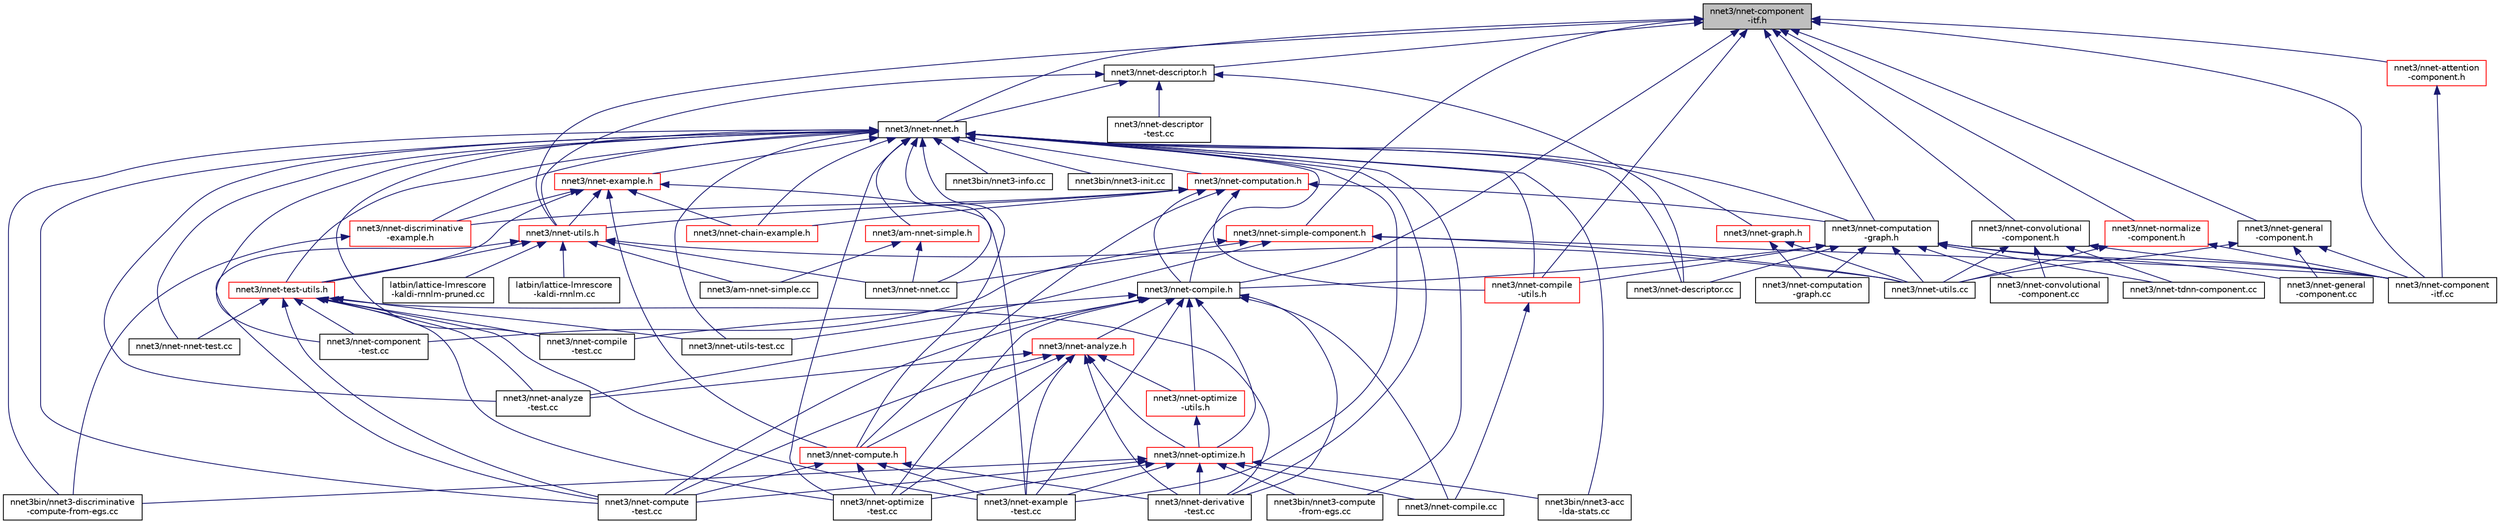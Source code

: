 digraph "nnet3/nnet-component-itf.h"
{
  edge [fontname="Helvetica",fontsize="10",labelfontname="Helvetica",labelfontsize="10"];
  node [fontname="Helvetica",fontsize="10",shape=record];
  Node87 [label="nnet3/nnet-component\l-itf.h",height=0.2,width=0.4,color="black", fillcolor="grey75", style="filled", fontcolor="black"];
  Node87 -> Node88 [dir="back",color="midnightblue",fontsize="10",style="solid",fontname="Helvetica"];
  Node88 [label="nnet3/nnet-compile.h",height=0.2,width=0.4,color="black", fillcolor="white", style="filled",URL="$nnet-compile_8h.html"];
  Node88 -> Node89 [dir="back",color="midnightblue",fontsize="10",style="solid",fontname="Helvetica"];
  Node89 [label="nnet3/nnet-optimize.h",height=0.2,width=0.4,color="red", fillcolor="white", style="filled",URL="$nnet-optimize_8h.html"];
  Node89 -> Node126 [dir="back",color="midnightblue",fontsize="10",style="solid",fontname="Helvetica"];
  Node126 [label="nnet3/nnet-compile.cc",height=0.2,width=0.4,color="black", fillcolor="white", style="filled",URL="$nnet-compile_8cc.html"];
  Node89 -> Node94 [dir="back",color="midnightblue",fontsize="10",style="solid",fontname="Helvetica"];
  Node94 [label="nnet3/nnet-compute\l-test.cc",height=0.2,width=0.4,color="black", fillcolor="white", style="filled",URL="$nnet3_2nnet-compute-test_8cc.html"];
  Node89 -> Node127 [dir="back",color="midnightblue",fontsize="10",style="solid",fontname="Helvetica"];
  Node127 [label="nnet3/nnet-derivative\l-test.cc",height=0.2,width=0.4,color="black", fillcolor="white", style="filled",URL="$nnet-derivative-test_8cc.html"];
  Node89 -> Node128 [dir="back",color="midnightblue",fontsize="10",style="solid",fontname="Helvetica"];
  Node128 [label="nnet3/nnet-example\l-test.cc",height=0.2,width=0.4,color="black", fillcolor="white", style="filled",URL="$nnet-example-test_8cc.html"];
  Node89 -> Node129 [dir="back",color="midnightblue",fontsize="10",style="solid",fontname="Helvetica"];
  Node129 [label="nnet3/nnet-optimize\l-test.cc",height=0.2,width=0.4,color="black", fillcolor="white", style="filled",URL="$nnet-optimize-test_8cc.html"];
  Node89 -> Node132 [dir="back",color="midnightblue",fontsize="10",style="solid",fontname="Helvetica"];
  Node132 [label="nnet3bin/nnet3-acc\l-lda-stats.cc",height=0.2,width=0.4,color="black", fillcolor="white", style="filled",URL="$nnet3-acc-lda-stats_8cc.html"];
  Node89 -> Node133 [dir="back",color="midnightblue",fontsize="10",style="solid",fontname="Helvetica"];
  Node133 [label="nnet3bin/nnet3-compute\l-from-egs.cc",height=0.2,width=0.4,color="black", fillcolor="white", style="filled",URL="$nnet3-compute-from-egs_8cc.html"];
  Node89 -> Node134 [dir="back",color="midnightblue",fontsize="10",style="solid",fontname="Helvetica"];
  Node134 [label="nnet3bin/nnet3-discriminative\l-compute-from-egs.cc",height=0.2,width=0.4,color="black", fillcolor="white", style="filled",URL="$nnet3-discriminative-compute-from-egs_8cc.html"];
  Node88 -> Node135 [dir="back",color="midnightblue",fontsize="10",style="solid",fontname="Helvetica"];
  Node135 [label="nnet3/nnet-analyze.h",height=0.2,width=0.4,color="red", fillcolor="white", style="filled",URL="$nnet-analyze_8h.html",tooltip="This file contains utilities for analyzing and checking computations, which are used in the optimizat..."];
  Node135 -> Node89 [dir="back",color="midnightblue",fontsize="10",style="solid",fontname="Helvetica"];
  Node135 -> Node136 [dir="back",color="midnightblue",fontsize="10",style="solid",fontname="Helvetica"];
  Node136 [label="nnet3/nnet-optimize\l-utils.h",height=0.2,width=0.4,color="red", fillcolor="white", style="filled",URL="$nnet-optimize-utils_8h.html"];
  Node136 -> Node89 [dir="back",color="midnightblue",fontsize="10",style="solid",fontname="Helvetica"];
  Node135 -> Node137 [dir="back",color="midnightblue",fontsize="10",style="solid",fontname="Helvetica"];
  Node137 [label="nnet3/nnet-compute.h",height=0.2,width=0.4,color="red", fillcolor="white", style="filled",URL="$nnet3_2nnet-compute_8h.html"];
  Node137 -> Node94 [dir="back",color="midnightblue",fontsize="10",style="solid",fontname="Helvetica"];
  Node137 -> Node127 [dir="back",color="midnightblue",fontsize="10",style="solid",fontname="Helvetica"];
  Node137 -> Node128 [dir="back",color="midnightblue",fontsize="10",style="solid",fontname="Helvetica"];
  Node137 -> Node129 [dir="back",color="midnightblue",fontsize="10",style="solid",fontname="Helvetica"];
  Node135 -> Node156 [dir="back",color="midnightblue",fontsize="10",style="solid",fontname="Helvetica"];
  Node156 [label="nnet3/nnet-analyze\l-test.cc",height=0.2,width=0.4,color="black", fillcolor="white", style="filled",URL="$nnet-analyze-test_8cc.html"];
  Node135 -> Node94 [dir="back",color="midnightblue",fontsize="10",style="solid",fontname="Helvetica"];
  Node135 -> Node127 [dir="back",color="midnightblue",fontsize="10",style="solid",fontname="Helvetica"];
  Node135 -> Node128 [dir="back",color="midnightblue",fontsize="10",style="solid",fontname="Helvetica"];
  Node135 -> Node129 [dir="back",color="midnightblue",fontsize="10",style="solid",fontname="Helvetica"];
  Node88 -> Node136 [dir="back",color="midnightblue",fontsize="10",style="solid",fontname="Helvetica"];
  Node88 -> Node156 [dir="back",color="midnightblue",fontsize="10",style="solid",fontname="Helvetica"];
  Node88 -> Node98 [dir="back",color="midnightblue",fontsize="10",style="solid",fontname="Helvetica"];
  Node98 [label="nnet3/nnet-compile\l-test.cc",height=0.2,width=0.4,color="black", fillcolor="white", style="filled",URL="$nnet-compile-test_8cc.html"];
  Node88 -> Node126 [dir="back",color="midnightblue",fontsize="10",style="solid",fontname="Helvetica"];
  Node88 -> Node94 [dir="back",color="midnightblue",fontsize="10",style="solid",fontname="Helvetica"];
  Node88 -> Node127 [dir="back",color="midnightblue",fontsize="10",style="solid",fontname="Helvetica"];
  Node88 -> Node128 [dir="back",color="midnightblue",fontsize="10",style="solid",fontname="Helvetica"];
  Node88 -> Node129 [dir="back",color="midnightblue",fontsize="10",style="solid",fontname="Helvetica"];
  Node87 -> Node158 [dir="back",color="midnightblue",fontsize="10",style="solid",fontname="Helvetica"];
  Node158 [label="nnet3/nnet-nnet.h",height=0.2,width=0.4,color="black", fillcolor="white", style="filled",URL="$_2nnet-nnet_8h.html"];
  Node158 -> Node88 [dir="back",color="midnightblue",fontsize="10",style="solid",fontname="Helvetica"];
  Node158 -> Node159 [dir="back",color="midnightblue",fontsize="10",style="solid",fontname="Helvetica"];
  Node159 [label="nnet3/nnet-computation.h",height=0.2,width=0.4,color="red", fillcolor="white", style="filled",URL="$nnet-computation_8h.html",tooltip="The two main classes defined in this header are struct ComputationRequest, which basically defines a ..."];
  Node159 -> Node88 [dir="back",color="midnightblue",fontsize="10",style="solid",fontname="Helvetica"];
  Node159 -> Node160 [dir="back",color="midnightblue",fontsize="10",style="solid",fontname="Helvetica"];
  Node160 [label="nnet3/nnet-computation\l-graph.h",height=0.2,width=0.4,color="black", fillcolor="white", style="filled",URL="$nnet-computation-graph_8h.html"];
  Node160 -> Node88 [dir="back",color="midnightblue",fontsize="10",style="solid",fontname="Helvetica"];
  Node160 -> Node161 [dir="back",color="midnightblue",fontsize="10",style="solid",fontname="Helvetica"];
  Node161 [label="nnet3/nnet-compile\l-utils.h",height=0.2,width=0.4,color="red", fillcolor="white", style="filled",URL="$nnet-compile-utils_8h.html"];
  Node161 -> Node126 [dir="back",color="midnightblue",fontsize="10",style="solid",fontname="Helvetica"];
  Node160 -> Node166 [dir="back",color="midnightblue",fontsize="10",style="solid",fontname="Helvetica"];
  Node166 [label="nnet3/nnet-component\l-itf.cc",height=0.2,width=0.4,color="black", fillcolor="white", style="filled",URL="$nnet-component-itf_8cc.html"];
  Node160 -> Node167 [dir="back",color="midnightblue",fontsize="10",style="solid",fontname="Helvetica"];
  Node167 [label="nnet3/nnet-computation\l-graph.cc",height=0.2,width=0.4,color="black", fillcolor="white", style="filled",URL="$nnet-computation-graph_8cc.html"];
  Node160 -> Node168 [dir="back",color="midnightblue",fontsize="10",style="solid",fontname="Helvetica"];
  Node168 [label="nnet3/nnet-convolutional\l-component.cc",height=0.2,width=0.4,color="black", fillcolor="white", style="filled",URL="$nnet-convolutional-component_8cc.html"];
  Node160 -> Node169 [dir="back",color="midnightblue",fontsize="10",style="solid",fontname="Helvetica"];
  Node169 [label="nnet3/nnet-descriptor.cc",height=0.2,width=0.4,color="black", fillcolor="white", style="filled",URL="$nnet-descriptor_8cc.html"];
  Node160 -> Node170 [dir="back",color="midnightblue",fontsize="10",style="solid",fontname="Helvetica"];
  Node170 [label="nnet3/nnet-general\l-component.cc",height=0.2,width=0.4,color="black", fillcolor="white", style="filled",URL="$nnet-general-component_8cc.html"];
  Node160 -> Node171 [dir="back",color="midnightblue",fontsize="10",style="solid",fontname="Helvetica"];
  Node171 [label="nnet3/nnet-tdnn-component.cc",height=0.2,width=0.4,color="black", fillcolor="white", style="filled",URL="$nnet-tdnn-component_8cc.html"];
  Node160 -> Node114 [dir="back",color="midnightblue",fontsize="10",style="solid",fontname="Helvetica"];
  Node114 [label="nnet3/nnet-utils.cc",height=0.2,width=0.4,color="black", fillcolor="white", style="filled",URL="$nnet-utils_8cc.html"];
  Node159 -> Node137 [dir="back",color="midnightblue",fontsize="10",style="solid",fontname="Helvetica"];
  Node159 -> Node172 [dir="back",color="midnightblue",fontsize="10",style="solid",fontname="Helvetica"];
  Node172 [label="nnet3/nnet-utils.h",height=0.2,width=0.4,color="red", fillcolor="white", style="filled",URL="$_2nnet-utils_8h.html",tooltip="This file contains some miscellaneous functions dealing with class Nnet. "];
  Node172 -> Node173 [dir="back",color="midnightblue",fontsize="10",style="solid",fontname="Helvetica"];
  Node173 [label="latbin/lattice-lmrescore\l-kaldi-rnnlm-pruned.cc",height=0.2,width=0.4,color="black", fillcolor="white", style="filled",URL="$lattice-lmrescore-kaldi-rnnlm-pruned_8cc.html"];
  Node172 -> Node174 [dir="back",color="midnightblue",fontsize="10",style="solid",fontname="Helvetica"];
  Node174 [label="latbin/lattice-lmrescore\l-kaldi-rnnlm.cc",height=0.2,width=0.4,color="black", fillcolor="white", style="filled",URL="$lattice-lmrescore-kaldi-rnnlm_8cc.html"];
  Node172 -> Node175 [dir="back",color="midnightblue",fontsize="10",style="solid",fontname="Helvetica"];
  Node175 [label="nnet3/am-nnet-simple.cc",height=0.2,width=0.4,color="black", fillcolor="white", style="filled",URL="$am-nnet-simple_8cc.html"];
  Node172 -> Node176 [dir="back",color="midnightblue",fontsize="10",style="solid",fontname="Helvetica"];
  Node176 [label="nnet3/nnet-test-utils.h",height=0.2,width=0.4,color="red", fillcolor="white", style="filled",URL="$nnet-test-utils_8h.html",tooltip="This file contains various routines that are useful in test code. "];
  Node176 -> Node156 [dir="back",color="midnightblue",fontsize="10",style="solid",fontname="Helvetica"];
  Node176 -> Node98 [dir="back",color="midnightblue",fontsize="10",style="solid",fontname="Helvetica"];
  Node176 -> Node177 [dir="back",color="midnightblue",fontsize="10",style="solid",fontname="Helvetica"];
  Node177 [label="nnet3/nnet-component\l-test.cc",height=0.2,width=0.4,color="black", fillcolor="white", style="filled",URL="$_2nnet-component-test_8cc.html"];
  Node176 -> Node94 [dir="back",color="midnightblue",fontsize="10",style="solid",fontname="Helvetica"];
  Node176 -> Node127 [dir="back",color="midnightblue",fontsize="10",style="solid",fontname="Helvetica"];
  Node176 -> Node128 [dir="back",color="midnightblue",fontsize="10",style="solid",fontname="Helvetica"];
  Node176 -> Node178 [dir="back",color="midnightblue",fontsize="10",style="solid",fontname="Helvetica"];
  Node178 [label="nnet3/nnet-nnet-test.cc",height=0.2,width=0.4,color="black", fillcolor="white", style="filled",URL="$nnet3_2nnet-nnet-test_8cc.html"];
  Node176 -> Node129 [dir="back",color="midnightblue",fontsize="10",style="solid",fontname="Helvetica"];
  Node176 -> Node180 [dir="back",color="midnightblue",fontsize="10",style="solid",fontname="Helvetica"];
  Node180 [label="nnet3/nnet-utils-test.cc",height=0.2,width=0.4,color="black", fillcolor="white", style="filled",URL="$nnet-utils-test_8cc.html"];
  Node172 -> Node94 [dir="back",color="midnightblue",fontsize="10",style="solid",fontname="Helvetica"];
  Node172 -> Node181 [dir="back",color="midnightblue",fontsize="10",style="solid",fontname="Helvetica"];
  Node181 [label="nnet3/nnet-nnet.cc",height=0.2,width=0.4,color="black", fillcolor="white", style="filled",URL="$_2nnet-nnet_8cc.html"];
  Node172 -> Node114 [dir="back",color="midnightblue",fontsize="10",style="solid",fontname="Helvetica"];
  Node159 -> Node161 [dir="back",color="midnightblue",fontsize="10",style="solid",fontname="Helvetica"];
  Node159 -> Node139 [dir="back",color="midnightblue",fontsize="10",style="solid",fontname="Helvetica"];
  Node139 [label="nnet3/nnet-chain-example.h",height=0.2,width=0.4,color="red", fillcolor="white", style="filled",URL="$nnet-chain-example_8h.html"];
  Node159 -> Node141 [dir="back",color="midnightblue",fontsize="10",style="solid",fontname="Helvetica"];
  Node141 [label="nnet3/nnet-discriminative\l-example.h",height=0.2,width=0.4,color="red", fillcolor="white", style="filled",URL="$nnet-discriminative-example_8h.html"];
  Node141 -> Node134 [dir="back",color="midnightblue",fontsize="10",style="solid",fontname="Helvetica"];
  Node158 -> Node160 [dir="back",color="midnightblue",fontsize="10",style="solid",fontname="Helvetica"];
  Node158 -> Node137 [dir="back",color="midnightblue",fontsize="10",style="solid",fontname="Helvetica"];
  Node158 -> Node186 [dir="back",color="midnightblue",fontsize="10",style="solid",fontname="Helvetica"];
  Node186 [label="nnet3/nnet-example.h",height=0.2,width=0.4,color="red", fillcolor="white", style="filled",URL="$nnet3_2nnet-example_8h.html"];
  Node186 -> Node137 [dir="back",color="midnightblue",fontsize="10",style="solid",fontname="Helvetica"];
  Node186 -> Node172 [dir="back",color="midnightblue",fontsize="10",style="solid",fontname="Helvetica"];
  Node186 -> Node176 [dir="back",color="midnightblue",fontsize="10",style="solid",fontname="Helvetica"];
  Node186 -> Node139 [dir="back",color="midnightblue",fontsize="10",style="solid",fontname="Helvetica"];
  Node186 -> Node141 [dir="back",color="midnightblue",fontsize="10",style="solid",fontname="Helvetica"];
  Node186 -> Node128 [dir="back",color="midnightblue",fontsize="10",style="solid",fontname="Helvetica"];
  Node158 -> Node191 [dir="back",color="midnightblue",fontsize="10",style="solid",fontname="Helvetica"];
  Node191 [label="nnet3/am-nnet-simple.h",height=0.2,width=0.4,color="red", fillcolor="white", style="filled",URL="$am-nnet-simple_8h.html"];
  Node191 -> Node175 [dir="back",color="midnightblue",fontsize="10",style="solid",fontname="Helvetica"];
  Node191 -> Node181 [dir="back",color="midnightblue",fontsize="10",style="solid",fontname="Helvetica"];
  Node158 -> Node161 [dir="back",color="midnightblue",fontsize="10",style="solid",fontname="Helvetica"];
  Node158 -> Node156 [dir="back",color="midnightblue",fontsize="10",style="solid",fontname="Helvetica"];
  Node158 -> Node176 [dir="back",color="midnightblue",fontsize="10",style="solid",fontname="Helvetica"];
  Node158 -> Node139 [dir="back",color="midnightblue",fontsize="10",style="solid",fontname="Helvetica"];
  Node158 -> Node98 [dir="back",color="midnightblue",fontsize="10",style="solid",fontname="Helvetica"];
  Node158 -> Node177 [dir="back",color="midnightblue",fontsize="10",style="solid",fontname="Helvetica"];
  Node158 -> Node196 [dir="back",color="midnightblue",fontsize="10",style="solid",fontname="Helvetica"];
  Node196 [label="nnet3/nnet-graph.h",height=0.2,width=0.4,color="red", fillcolor="white", style="filled",URL="$nnet-graph_8h.html",tooltip="This file contains a few functions that treat the neural net as a graph on nodes: e..."];
  Node196 -> Node167 [dir="back",color="midnightblue",fontsize="10",style="solid",fontname="Helvetica"];
  Node196 -> Node114 [dir="back",color="midnightblue",fontsize="10",style="solid",fontname="Helvetica"];
  Node158 -> Node94 [dir="back",color="midnightblue",fontsize="10",style="solid",fontname="Helvetica"];
  Node158 -> Node127 [dir="back",color="midnightblue",fontsize="10",style="solid",fontname="Helvetica"];
  Node158 -> Node169 [dir="back",color="midnightblue",fontsize="10",style="solid",fontname="Helvetica"];
  Node158 -> Node141 [dir="back",color="midnightblue",fontsize="10",style="solid",fontname="Helvetica"];
  Node158 -> Node128 [dir="back",color="midnightblue",fontsize="10",style="solid",fontname="Helvetica"];
  Node158 -> Node178 [dir="back",color="midnightblue",fontsize="10",style="solid",fontname="Helvetica"];
  Node158 -> Node181 [dir="back",color="midnightblue",fontsize="10",style="solid",fontname="Helvetica"];
  Node158 -> Node129 [dir="back",color="midnightblue",fontsize="10",style="solid",fontname="Helvetica"];
  Node158 -> Node180 [dir="back",color="midnightblue",fontsize="10",style="solid",fontname="Helvetica"];
  Node158 -> Node132 [dir="back",color="midnightblue",fontsize="10",style="solid",fontname="Helvetica"];
  Node158 -> Node133 [dir="back",color="midnightblue",fontsize="10",style="solid",fontname="Helvetica"];
  Node158 -> Node134 [dir="back",color="midnightblue",fontsize="10",style="solid",fontname="Helvetica"];
  Node158 -> Node199 [dir="back",color="midnightblue",fontsize="10",style="solid",fontname="Helvetica"];
  Node199 [label="nnet3bin/nnet3-info.cc",height=0.2,width=0.4,color="black", fillcolor="white", style="filled",URL="$nnet3-info_8cc.html"];
  Node158 -> Node200 [dir="back",color="midnightblue",fontsize="10",style="solid",fontname="Helvetica"];
  Node200 [label="nnet3bin/nnet3-init.cc",height=0.2,width=0.4,color="black", fillcolor="white", style="filled",URL="$nnet3-init_8cc.html"];
  Node87 -> Node201 [dir="back",color="midnightblue",fontsize="10",style="solid",fontname="Helvetica"];
  Node201 [label="nnet3/nnet-descriptor.h",height=0.2,width=0.4,color="black", fillcolor="white", style="filled",URL="$nnet-descriptor_8h.html",tooltip="This file contains class definitions for classes ForwardingDescriptor, SumDescriptor and Descriptor..."];
  Node201 -> Node158 [dir="back",color="midnightblue",fontsize="10",style="solid",fontname="Helvetica"];
  Node201 -> Node172 [dir="back",color="midnightblue",fontsize="10",style="solid",fontname="Helvetica"];
  Node201 -> Node202 [dir="back",color="midnightblue",fontsize="10",style="solid",fontname="Helvetica"];
  Node202 [label="nnet3/nnet-descriptor\l-test.cc",height=0.2,width=0.4,color="black", fillcolor="white", style="filled",URL="$nnet-descriptor-test_8cc.html"];
  Node201 -> Node169 [dir="back",color="midnightblue",fontsize="10",style="solid",fontname="Helvetica"];
  Node87 -> Node160 [dir="back",color="midnightblue",fontsize="10",style="solid",fontname="Helvetica"];
  Node87 -> Node172 [dir="back",color="midnightblue",fontsize="10",style="solid",fontname="Helvetica"];
  Node87 -> Node161 [dir="back",color="midnightblue",fontsize="10",style="solid",fontname="Helvetica"];
  Node87 -> Node203 [dir="back",color="midnightblue",fontsize="10",style="solid",fontname="Helvetica"];
  Node203 [label="nnet3/nnet-attention\l-component.h",height=0.2,width=0.4,color="red", fillcolor="white", style="filled",URL="$nnet-attention-component_8h.html",tooltip="Contains component(s) related to attention models. "];
  Node203 -> Node166 [dir="back",color="midnightblue",fontsize="10",style="solid",fontname="Helvetica"];
  Node87 -> Node166 [dir="back",color="midnightblue",fontsize="10",style="solid",fontname="Helvetica"];
  Node87 -> Node204 [dir="back",color="midnightblue",fontsize="10",style="solid",fontname="Helvetica"];
  Node204 [label="nnet3/nnet-simple-component.h",height=0.2,width=0.4,color="red", fillcolor="white", style="filled",URL="$nnet-simple-component_8h.html",tooltip="This file contains declarations of components that are \"simple\", meaning they don&#39;t care about the in..."];
  Node204 -> Node166 [dir="back",color="midnightblue",fontsize="10",style="solid",fontname="Helvetica"];
  Node204 -> Node177 [dir="back",color="midnightblue",fontsize="10",style="solid",fontname="Helvetica"];
  Node204 -> Node181 [dir="back",color="midnightblue",fontsize="10",style="solid",fontname="Helvetica"];
  Node204 -> Node180 [dir="back",color="midnightblue",fontsize="10",style="solid",fontname="Helvetica"];
  Node204 -> Node114 [dir="back",color="midnightblue",fontsize="10",style="solid",fontname="Helvetica"];
  Node87 -> Node206 [dir="back",color="midnightblue",fontsize="10",style="solid",fontname="Helvetica"];
  Node206 [label="nnet3/nnet-normalize\l-component.h",height=0.2,width=0.4,color="red", fillcolor="white", style="filled",URL="$nnet-normalize-component_8h.html",tooltip="This file contains declarations of components that in one way or another normalize their input: Norma..."];
  Node206 -> Node166 [dir="back",color="midnightblue",fontsize="10",style="solid",fontname="Helvetica"];
  Node206 -> Node114 [dir="back",color="midnightblue",fontsize="10",style="solid",fontname="Helvetica"];
  Node87 -> Node208 [dir="back",color="midnightblue",fontsize="10",style="solid",fontname="Helvetica"];
  Node208 [label="nnet3/nnet-general\l-component.h",height=0.2,width=0.4,color="black", fillcolor="white", style="filled",URL="$nnet-general-component_8h.html",tooltip="This file contains declarations of components that are not \"simple\", meaning they care about the inde..."];
  Node208 -> Node166 [dir="back",color="midnightblue",fontsize="10",style="solid",fontname="Helvetica"];
  Node208 -> Node170 [dir="back",color="midnightblue",fontsize="10",style="solid",fontname="Helvetica"];
  Node208 -> Node114 [dir="back",color="midnightblue",fontsize="10",style="solid",fontname="Helvetica"];
  Node87 -> Node209 [dir="back",color="midnightblue",fontsize="10",style="solid",fontname="Helvetica"];
  Node209 [label="nnet3/nnet-convolutional\l-component.h",height=0.2,width=0.4,color="black", fillcolor="white", style="filled",URL="$_2nnet-convolutional-component_8h.html"];
  Node209 -> Node166 [dir="back",color="midnightblue",fontsize="10",style="solid",fontname="Helvetica"];
  Node209 -> Node168 [dir="back",color="midnightblue",fontsize="10",style="solid",fontname="Helvetica"];
  Node209 -> Node171 [dir="back",color="midnightblue",fontsize="10",style="solid",fontname="Helvetica"];
  Node209 -> Node114 [dir="back",color="midnightblue",fontsize="10",style="solid",fontname="Helvetica"];
}
